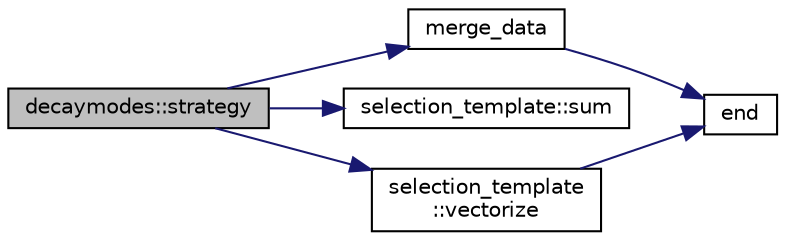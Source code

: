 digraph "decaymodes::strategy"
{
 // INTERACTIVE_SVG=YES
 // LATEX_PDF_SIZE
  edge [fontname="Helvetica",fontsize="10",labelfontname="Helvetica",labelfontsize="10"];
  node [fontname="Helvetica",fontsize="10",shape=record];
  rankdir="LR";
  Node1 [label="decaymodes::strategy",height=0.2,width=0.4,color="black", fillcolor="grey75", style="filled", fontcolor="black",tooltip=" "];
  Node1 -> Node2 [color="midnightblue",fontsize="10",style="solid",fontname="Helvetica"];
  Node2 [label="merge_data",height=0.2,width=0.4,color="black", fillcolor="white", style="filled",URL="$merge__cast_8h.html#a205af11d07be8d10770e7392817fc5c3",tooltip=" "];
  Node2 -> Node3 [color="midnightblue",fontsize="10",style="solid",fontname="Helvetica"];
  Node3 [label="end",height=0.2,width=0.4,color="black", fillcolor="white", style="filled",URL="$_3name_4_8h.html#a64e9fa75beda50a9e8400ee0d4e61984",tooltip=" "];
  Node1 -> Node4 [color="midnightblue",fontsize="10",style="solid",fontname="Helvetica"];
  Node4 [label="selection_template::sum",height=0.2,width=0.4,color="black", fillcolor="white", style="filled",URL="$classselection__template.html#a84df199f6022f2a5d27979d43de51547",tooltip=" "];
  Node1 -> Node5 [color="midnightblue",fontsize="10",style="solid",fontname="Helvetica"];
  Node5 [label="selection_template\l::vectorize",height=0.2,width=0.4,color="black", fillcolor="white", style="filled",URL="$classselection__template.html#a7e1560964237cf7b4846e24b300d7b9e",tooltip=" "];
  Node5 -> Node3 [color="midnightblue",fontsize="10",style="solid",fontname="Helvetica"];
}
